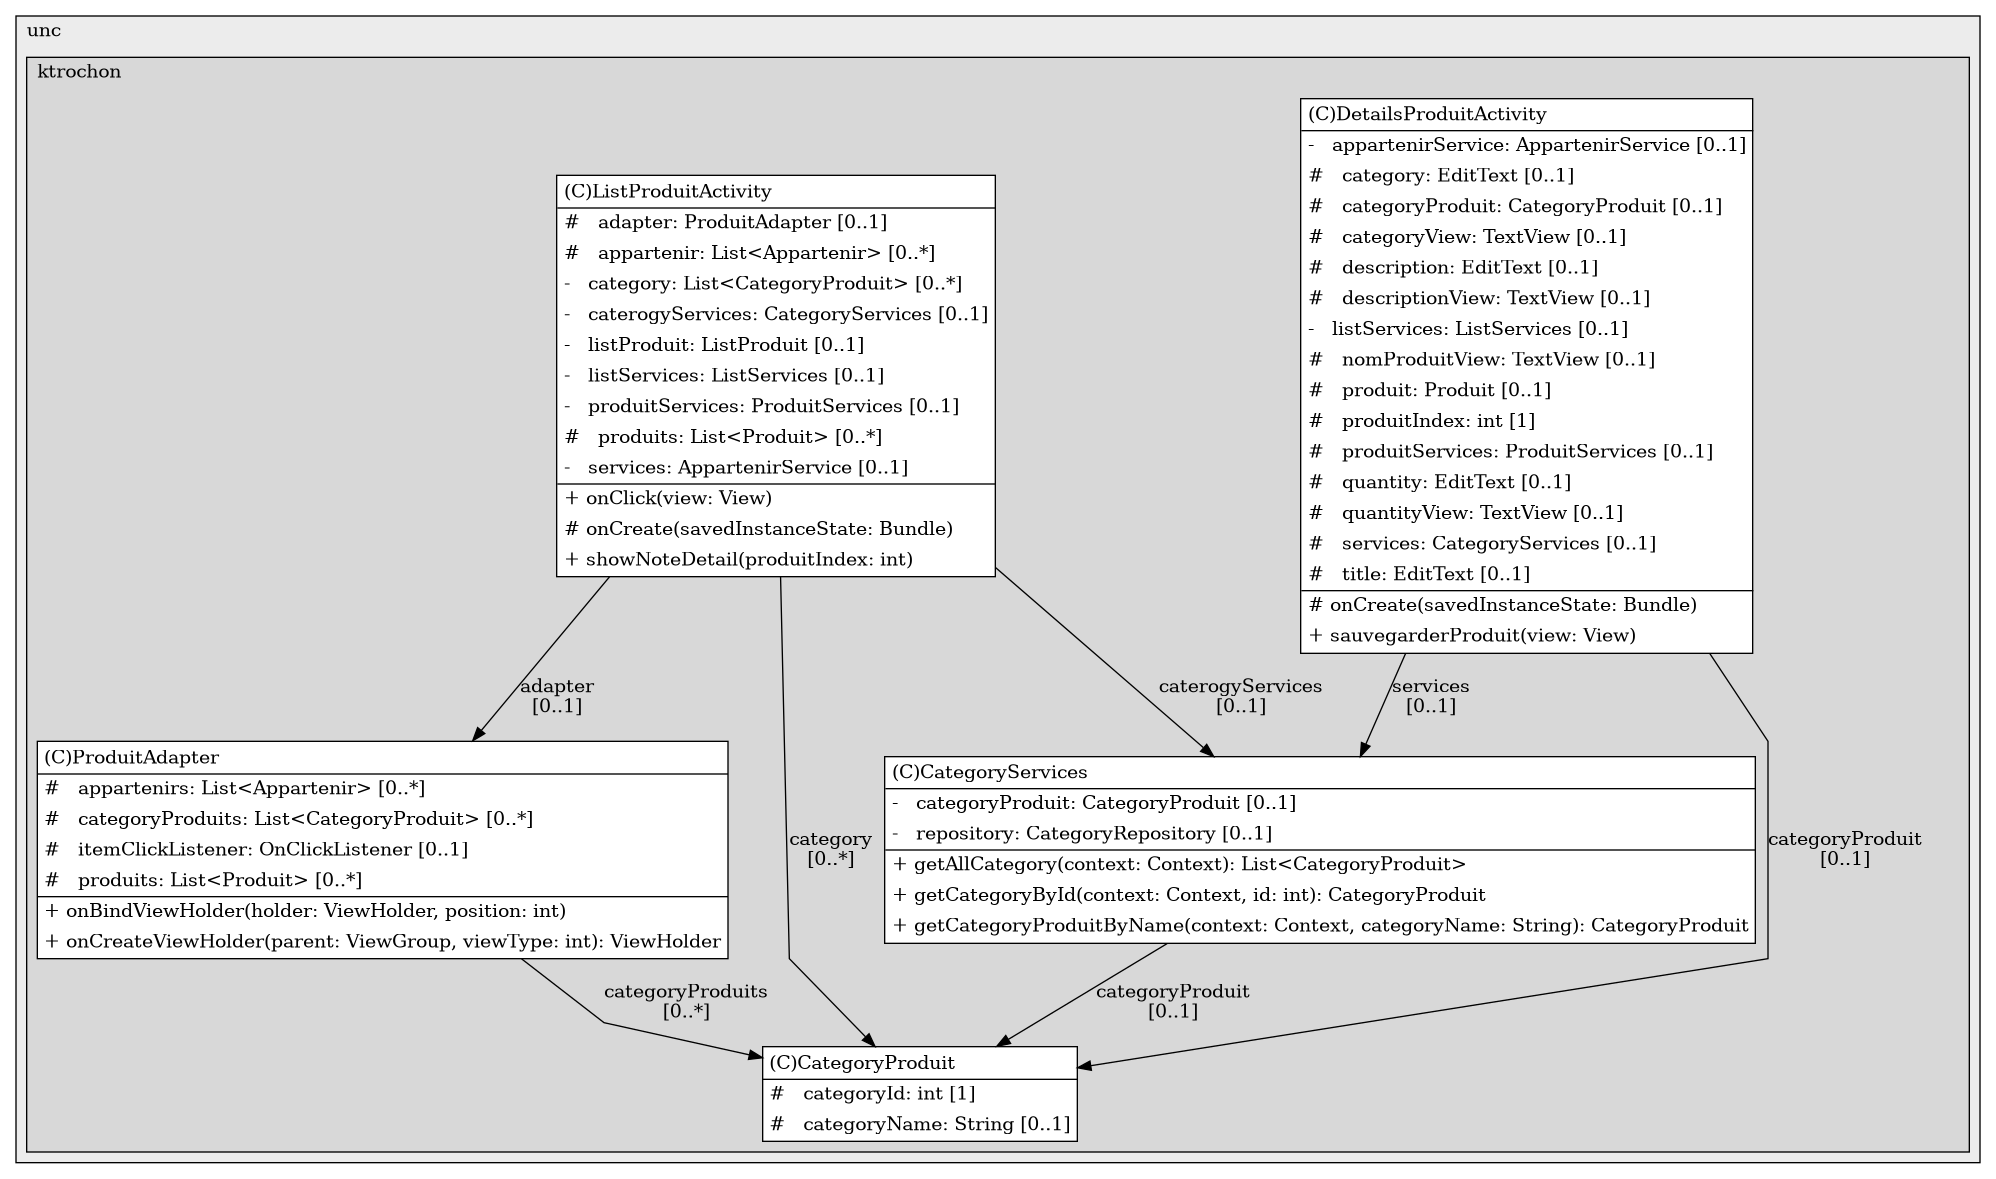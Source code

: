 @startuml

/' diagram meta data start
config=StructureConfiguration;
{
  "projectClassification": {
    "searchMode": "OpenProject", // OpenProject, AllProjects
    "includedProjects": "",
    "pathEndKeywords": "*.impl",
    "isClientPath": "",
    "isClientName": "",
    "isTestPath": "",
    "isTestName": "",
    "isMappingPath": "",
    "isMappingName": "",
    "isDataAccessPath": "",
    "isDataAccessName": "",
    "isDataStructurePath": "",
    "isDataStructureName": "",
    "isInterfaceStructuresPath": "",
    "isInterfaceStructuresName": "",
    "isEntryPointPath": "",
    "isEntryPointName": "",
    "treatFinalFieldsAsMandatory": false
  },
  "graphRestriction": {
    "classPackageExcludeFilter": "",
    "classPackageIncludeFilter": "",
    "classNameExcludeFilter": "",
    "classNameIncludeFilter": "",
    "methodNameExcludeFilter": "",
    "methodNameIncludeFilter": "",
    "removeByInheritance": "", // inheritance/annotation based filtering is done in a second step
    "removeByAnnotation": "",
    "removeByClassPackage": "", // cleanup the graph after inheritance/annotation based filtering is done
    "removeByClassName": "",
    "cutMappings": false,
    "cutEnum": true,
    "cutTests": true,
    "cutClient": true,
    "cutDataAccess": false,
    "cutInterfaceStructures": false,
    "cutDataStructures": false,
    "cutGetterAndSetter": true,
    "cutConstructors": true
  },
  "graphTraversal": {
    "forwardDepth": 6,
    "backwardDepth": 6,
    "classPackageExcludeFilter": "",
    "classPackageIncludeFilter": "",
    "classNameExcludeFilter": "",
    "classNameIncludeFilter": "",
    "methodNameExcludeFilter": "",
    "methodNameIncludeFilter": "",
    "hideMappings": false,
    "hideDataStructures": false,
    "hidePrivateMethods": true,
    "hideInterfaceCalls": true, // indirection: implementation -> interface (is hidden) -> implementation
    "onlyShowApplicationEntryPoints": false, // root node is included
    "useMethodCallsForStructureDiagram": "ForwardOnly" // ForwardOnly, BothDirections, No
  },
  "details": {
    "aggregation": "GroupByClass", // ByClass, GroupByClass, None
    "showClassGenericTypes": true,
    "showMethods": true,
    "showMethodParameterNames": true,
    "showMethodParameterTypes": true,
    "showMethodReturnType": true,
    "showPackageLevels": 2,
    "showDetailedClassStructure": true
  },
  "rootClass": "nc.unc.ktrochon.pocketlist.entity.CategoryProduit",
  "extensionCallbackMethod": "" // qualified.class.name#methodName - signature: public static String method(String)
}
diagram meta data end '/



digraph g {
    rankdir="TB"
    splines=polyline
    

'nodes 
subgraph cluster_115946 { 
   	label=unc
	labeljust=l
	fillcolor="#ececec"
	style=filled
   
   subgraph cluster_949228562 { 
   	label=ktrochon
	labeljust=l
	fillcolor="#d8d8d8"
	style=filled
   
   CategoryProduit165667126[
	label=<<TABLE BORDER="1" CELLBORDER="0" CELLPADDING="4" CELLSPACING="0">
<TR><TD ALIGN="LEFT" >(C)CategoryProduit</TD></TR>
<HR/>
<TR><TD ALIGN="LEFT" >#   categoryId: int [1]</TD></TR>
<TR><TD ALIGN="LEFT" >#   categoryName: String [0..1]</TD></TR>
</TABLE>>
	style=filled
	margin=0
	shape=plaintext
	fillcolor="#FFFFFF"
];

CategoryServices121729986[
	label=<<TABLE BORDER="1" CELLBORDER="0" CELLPADDING="4" CELLSPACING="0">
<TR><TD ALIGN="LEFT" >(C)CategoryServices</TD></TR>
<HR/>
<TR><TD ALIGN="LEFT" >-   categoryProduit: CategoryProduit [0..1]</TD></TR>
<TR><TD ALIGN="LEFT" >-   repository: CategoryRepository [0..1]</TD></TR>
<HR/>
<TR><TD ALIGN="LEFT" >+ getAllCategory(context: Context): List&lt;CategoryProduit&gt;</TD></TR>
<TR><TD ALIGN="LEFT" >+ getCategoryById(context: Context, id: int): CategoryProduit</TD></TR>
<TR><TD ALIGN="LEFT" >+ getCategoryProduitByName(context: Context, categoryName: String): CategoryProduit</TD></TR>
</TABLE>>
	style=filled
	margin=0
	shape=plaintext
	fillcolor="#FFFFFF"
];

DetailsProduitActivity1243990011[
	label=<<TABLE BORDER="1" CELLBORDER="0" CELLPADDING="4" CELLSPACING="0">
<TR><TD ALIGN="LEFT" >(C)DetailsProduitActivity</TD></TR>
<HR/>
<TR><TD ALIGN="LEFT" >-   appartenirService: AppartenirService [0..1]</TD></TR>
<TR><TD ALIGN="LEFT" >#   category: EditText [0..1]</TD></TR>
<TR><TD ALIGN="LEFT" >#   categoryProduit: CategoryProduit [0..1]</TD></TR>
<TR><TD ALIGN="LEFT" >#   categoryView: TextView [0..1]</TD></TR>
<TR><TD ALIGN="LEFT" >#   description: EditText [0..1]</TD></TR>
<TR><TD ALIGN="LEFT" >#   descriptionView: TextView [0..1]</TD></TR>
<TR><TD ALIGN="LEFT" >-   listServices: ListServices [0..1]</TD></TR>
<TR><TD ALIGN="LEFT" >#   nomProduitView: TextView [0..1]</TD></TR>
<TR><TD ALIGN="LEFT" >#   produit: Produit [0..1]</TD></TR>
<TR><TD ALIGN="LEFT" >#   produitIndex: int [1]</TD></TR>
<TR><TD ALIGN="LEFT" >#   produitServices: ProduitServices [0..1]</TD></TR>
<TR><TD ALIGN="LEFT" >#   quantity: EditText [0..1]</TD></TR>
<TR><TD ALIGN="LEFT" >#   quantityView: TextView [0..1]</TD></TR>
<TR><TD ALIGN="LEFT" >#   services: CategoryServices [0..1]</TD></TR>
<TR><TD ALIGN="LEFT" >#   title: EditText [0..1]</TD></TR>
<HR/>
<TR><TD ALIGN="LEFT" ># onCreate(savedInstanceState: Bundle)</TD></TR>
<TR><TD ALIGN="LEFT" >+ sauvegarderProduit(view: View)</TD></TR>
</TABLE>>
	style=filled
	margin=0
	shape=plaintext
	fillcolor="#FFFFFF"
];

ListProduitActivity1243990011[
	label=<<TABLE BORDER="1" CELLBORDER="0" CELLPADDING="4" CELLSPACING="0">
<TR><TD ALIGN="LEFT" >(C)ListProduitActivity</TD></TR>
<HR/>
<TR><TD ALIGN="LEFT" >#   adapter: ProduitAdapter [0..1]</TD></TR>
<TR><TD ALIGN="LEFT" >#   appartenir: List&lt;Appartenir&gt; [0..*]</TD></TR>
<TR><TD ALIGN="LEFT" >-   category: List&lt;CategoryProduit&gt; [0..*]</TD></TR>
<TR><TD ALIGN="LEFT" >-   caterogyServices: CategoryServices [0..1]</TD></TR>
<TR><TD ALIGN="LEFT" >-   listProduit: ListProduit [0..1]</TD></TR>
<TR><TD ALIGN="LEFT" >-   listServices: ListServices [0..1]</TD></TR>
<TR><TD ALIGN="LEFT" >-   produitServices: ProduitServices [0..1]</TD></TR>
<TR><TD ALIGN="LEFT" >#   produits: List&lt;Produit&gt; [0..*]</TD></TR>
<TR><TD ALIGN="LEFT" >-   services: AppartenirService [0..1]</TD></TR>
<HR/>
<TR><TD ALIGN="LEFT" >+ onClick(view: View)</TD></TR>
<TR><TD ALIGN="LEFT" ># onCreate(savedInstanceState: Bundle)</TD></TR>
<TR><TD ALIGN="LEFT" >+ showNoteDetail(produitIndex: int)</TD></TR>
</TABLE>>
	style=filled
	margin=0
	shape=plaintext
	fillcolor="#FFFFFF"
];

ProduitAdapter1282035804[
	label=<<TABLE BORDER="1" CELLBORDER="0" CELLPADDING="4" CELLSPACING="0">
<TR><TD ALIGN="LEFT" >(C)ProduitAdapter</TD></TR>
<HR/>
<TR><TD ALIGN="LEFT" >#   appartenirs: List&lt;Appartenir&gt; [0..*]</TD></TR>
<TR><TD ALIGN="LEFT" >#   categoryProduits: List&lt;CategoryProduit&gt; [0..*]</TD></TR>
<TR><TD ALIGN="LEFT" >#   itemClickListener: OnClickListener [0..1]</TD></TR>
<TR><TD ALIGN="LEFT" >#   produits: List&lt;Produit&gt; [0..*]</TD></TR>
<HR/>
<TR><TD ALIGN="LEFT" >+ onBindViewHolder(holder: ViewHolder, position: int)</TD></TR>
<TR><TD ALIGN="LEFT" >+ onCreateViewHolder(parent: ViewGroup, viewType: int): ViewHolder</TD></TR>
</TABLE>>
	style=filled
	margin=0
	shape=plaintext
	fillcolor="#FFFFFF"
];
} 
} 

'edges    
CategoryServices121729986 -> CategoryProduit165667126[label="categoryProduit
[0..1]"];
DetailsProduitActivity1243990011 -> CategoryProduit165667126[label="categoryProduit
[0..1]"];
DetailsProduitActivity1243990011 -> CategoryServices121729986[label="services
[0..1]"];
ListProduitActivity1243990011 -> CategoryProduit165667126[label="category
[0..*]"];
ListProduitActivity1243990011 -> CategoryServices121729986[label="caterogyServices
[0..1]"];
ListProduitActivity1243990011 -> ProduitAdapter1282035804[label="adapter
[0..1]"];
ProduitAdapter1282035804 -> CategoryProduit165667126[label="categoryProduits
[0..*]"];
    
}
@enduml